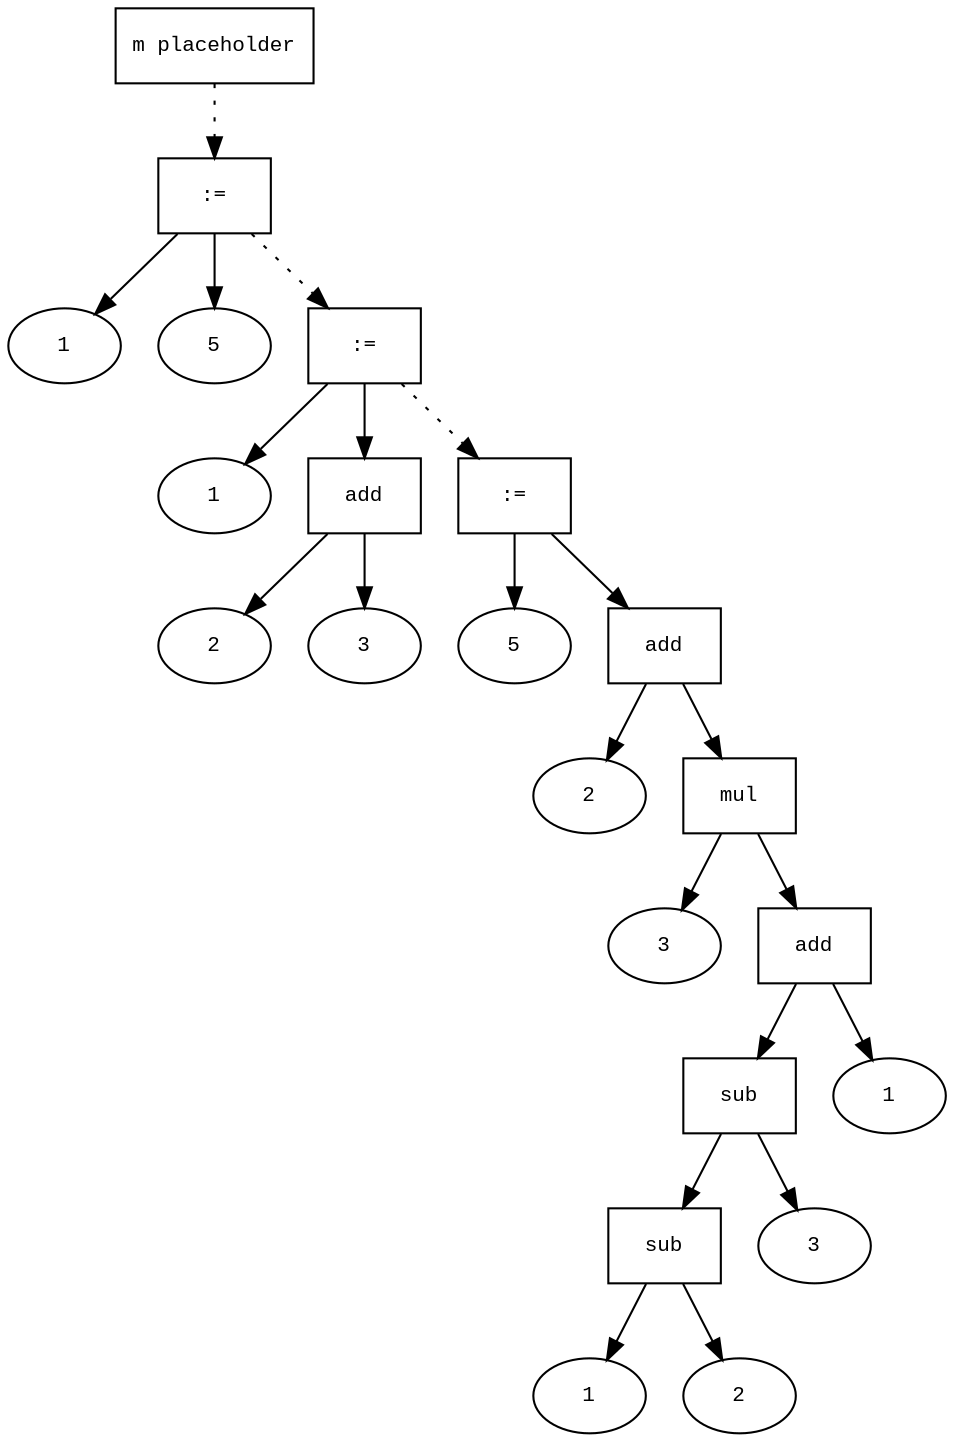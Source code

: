 digraph AST {
  graph [fontname="Times New Roman",fontsize=10];
  node  [fontname="Courier New",fontsize=10];
  edge  [fontname="Times New Roman",fontsize=10];

  node0 [label="m placeholder",shape=box];
  node3 [label=":=",shape=box];
  node1 [label="1",shape=ellipse];
  node3->node1;
  node2 [label="5",shape=ellipse];
  node3->node2;
  node0 -> node3 [style=dotted];
  node8 [label=":=",shape=box];
  node4 [label="1",shape=ellipse];
  node8->node4;
  node7 [label="add",shape=box];
  node5 [label="2",shape=ellipse];
  node7->node5;
  node6 [label="3",shape=ellipse];
  node7->node6;
  node8->node7;
  node3 -> node8 [style=dotted];
  node21 [label=":=",shape=box];
  node9 [label="5",shape=ellipse];
  node21->node9;
  node20 [label="add",shape=box];
  node10 [label="2",shape=ellipse];
  node20->node10;
  node19 [label="mul",shape=box];
  node11 [label="3",shape=ellipse];
  node19->node11;
  node18 [label="add",shape=box];
  node16 [label="sub",shape=box];
  node14 [label="sub",shape=box];
  node12 [label="1",shape=ellipse];
  node14->node12;
  node13 [label="2",shape=ellipse];
  node14->node13;
  node16->node14;
  node15 [label="3",shape=ellipse];
  node16->node15;
  node18->node16;
  node17 [label="1",shape=ellipse];
  node18->node17;
  node19->node18;
  node20->node19;
  node21->node20;
  node8 -> node21 [style=dotted];
}
